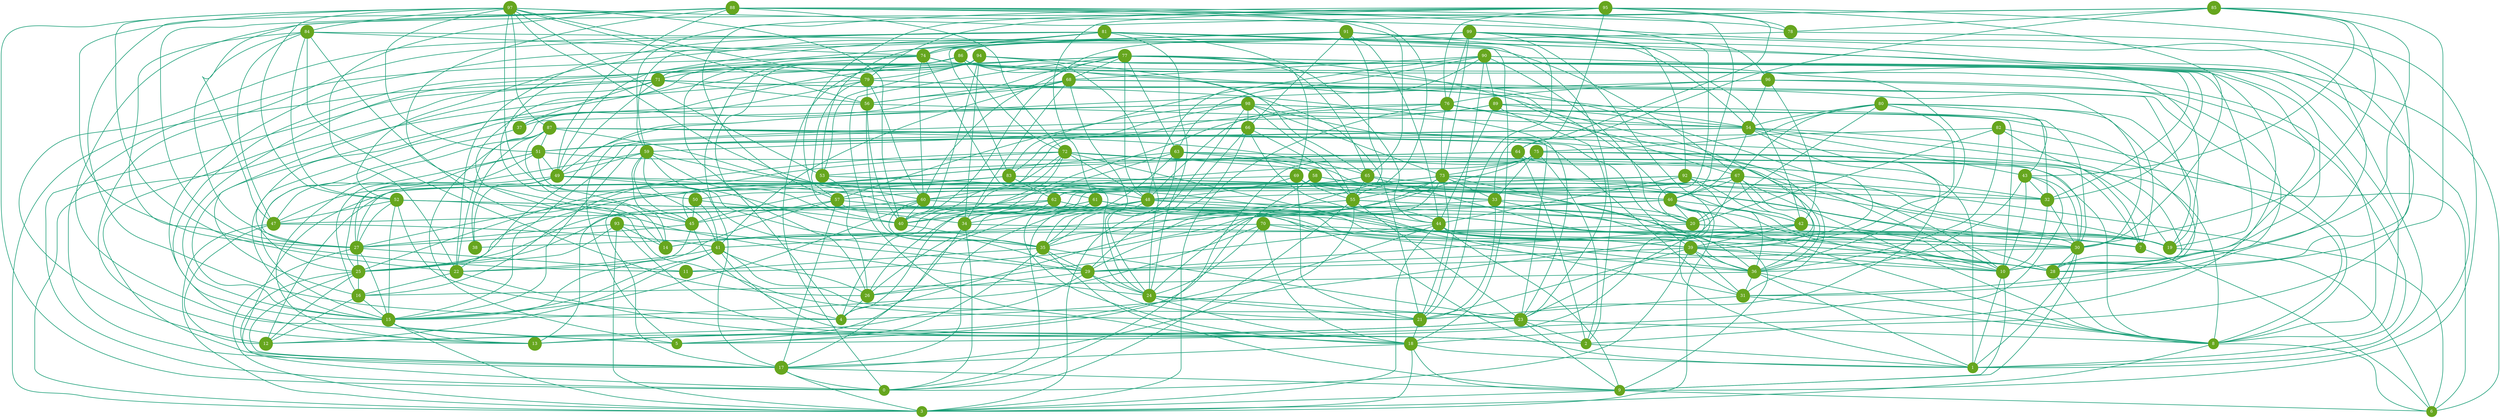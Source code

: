 graph g {
  node [style=bold, shape=circle, colorscheme=dark28, color=5, fontcolor=white, style=filled]
  edge [style=bold, colorscheme=dark28, color=1]
  0
  1
  2
  2 -- 1
  3
  4
  5
  6
  7
  7 -- 6
  8
  8 -- 3
  8 -- 6
  9
  9 -- 3
  9 -- 6
  10
  10 -- 1
  10 -- 9
  11
  12
  13
  14
  15
  15 -- 3
  15 -- 5
  15 -- 13
  16
  16 -- 12
  16 -- 15
  17
  17 -- 0
  17 -- 3
  17 -- 9
  18
  18 -- 1
  18 -- 3
  18 -- 9
  18 -- 17
  19
  19 -- 6
  20
  20 -- 14
  20 -- 19
  21
  21 -- 18
  22
  22 -- 2
  22 -- 16
  23
  23 -- 2
  23 -- 8
  23 -- 9
  23 -- 12
  23 -- 13
  24
  24 -- 18
  24 -- 21
  24 -- 23
  25
  25 -- 0
  25 -- 12
  25 -- 16
  25 -- 17
  26
  26 -- 4
  27
  27 -- 3
  27 -- 11
  27 -- 15
  27 -- 25
  28
  28 -- 8
  29
  29 -- 12
  29 -- 21
  29 -- 24
  29 -- 26
  30
  30 -- 1
  30 -- 9
  30 -- 28
  30 -- 29
  31
  31 -- 8
  31 -- 21
  32
  32 -- 10
  32 -- 30
  33
  33 -- 14
  33 -- 20
  33 -- 21
  33 -- 28
  34
  34 -- 0
  34 -- 7
  34 -- 17
  35
  35 -- 5
  35 -- 9
  35 -- 11
  35 -- 23
  35 -- 29
  36
  36 -- 1
  36 -- 8
  36 -- 16
  36 -- 31
  37
  37 -- 27
  38
  39
  39 -- 0
  39 -- 10
  39 -- 21
  39 -- 28
  39 -- 29
  39 -- 31
  39 -- 36
  40
  40 -- 35
  41
  41 -- 2
  41 -- 12
  41 -- 15
  41 -- 22
  41 -- 23
  41 -- 26
  42
  42 -- 4
  42 -- 28
  42 -- 29
  42 -- 30
  42 -- 39
  43
  43 -- 10
  43 -- 13
  43 -- 30
  43 -- 32
  43 -- 36
  44
  44 -- 3
  44 -- 9
  44 -- 13
  44 -- 26
  44 -- 28
  44 -- 39
  45
  45 -- 4
  45 -- 22
  45 -- 27
  46
  46 -- 1
  46 -- 5
  46 -- 8
  46 -- 10
  46 -- 11
  46 -- 20
  46 -- 25
  46 -- 42
  47
  47 -- 3
  47 -- 12
  47 -- 41
  48
  48 -- 5
  48 -- 17
  48 -- 24
  48 -- 30
  48 -- 34
  48 -- 35
  48 -- 39
  49
  49 -- 25
  49 -- 27
  49 -- 29
  49 -- 36
  49 -- 38
  49 -- 46
  50
  50 -- 40
  50 -- 41
  50 -- 45
  51
  51 -- 10
  51 -- 13
  51 -- 27
  51 -- 29
  51 -- 47
  51 -- 49
  52
  52 -- 4
  52 -- 7
  52 -- 10
  52 -- 15
  52 -- 24
  52 -- 27
  52 -- 47
  53
  53 -- 26
  53 -- 44
  54
  54 -- 1
  54 -- 6
  54 -- 15
  54 -- 23
  54 -- 28
  54 -- 43
  54 -- 46
  54 -- 51
  55
  55 -- 0
  55 -- 17
  55 -- 20
  55 -- 23
  55 -- 30
  55 -- 35
  56
  56 -- 15
  56 -- 35
  56 -- 40
  56 -- 54
  57
  57 -- 1
  57 -- 15
  57 -- 17
  57 -- 39
  57 -- 45
  58
  58 -- 5
  58 -- 30
  58 -- 32
  58 -- 50
  59
  59 -- 14
  59 -- 16
  59 -- 35
  59 -- 40
  59 -- 41
  59 -- 45
  59 -- 48
  59 -- 49
  60
  60 -- 13
  60 -- 15
  60 -- 30
  60 -- 35
  60 -- 39
  60 -- 40
  60 -- 47
  61
  61 -- 18
  61 -- 20
  61 -- 26
  61 -- 28
  61 -- 40
  62
  62 -- 25
  62 -- 28
  62 -- 34
  62 -- 40
  63
  63 -- 0
  63 -- 7
  63 -- 17
  63 -- 33
  63 -- 35
  63 -- 41
  63 -- 58
  64
  64 -- 2
  64 -- 36
  64 -- 47
  64 -- 53
  65
  65 -- 10
  65 -- 17
  65 -- 36
  65 -- 45
  65 -- 55
  66
  66 -- 3
  66 -- 10
  66 -- 15
  66 -- 19
  66 -- 29
  66 -- 44
  66 -- 55
  66 -- 59
  67
  67 -- 8
  67 -- 23
  67 -- 32
  67 -- 34
  67 -- 36
  67 -- 42
  67 -- 46
  67 -- 48
  67 -- 60
  68
  68 -- 8
  68 -- 15
  68 -- 24
  68 -- 34
  68 -- 41
  68 -- 54
  68 -- 56
  69
  69 -- 21
  69 -- 27
  69 -- 33
  69 -- 46
  69 -- 48
  69 -- 55
  70
  70 -- 15
  70 -- 18
  70 -- 19
  70 -- 24
  70 -- 36
  70 -- 38
  71
  71 -- 0
  71 -- 3
  71 -- 7
  71 -- 16
  71 -- 17
  71 -- 37
  71 -- 49
  71 -- 56
  71 -- 67
  72
  72 -- 4
  72 -- 8
  72 -- 16
  72 -- 25
  72 -- 31
  72 -- 32
  72 -- 40
  72 -- 48
  72 -- 58
  72 -- 60
  73
  73 -- 4
  73 -- 7
  73 -- 19
  73 -- 21
  73 -- 29
  73 -- 33
  73 -- 36
  73 -- 55
  73 -- 57
  73 -- 60
  74
  74 -- 17
  74 -- 19
  74 -- 24
  74 -- 26
  74 -- 39
  74 -- 60
  74 -- 71
  75
  75 -- 0
  75 -- 2
  75 -- 8
  75 -- 26
  75 -- 30
  75 -- 33
  75 -- 35
  75 -- 73
  76
  76 -- 3
  76 -- 31
  76 -- 32
  76 -- 40
  76 -- 48
  76 -- 54
  76 -- 73
  77
  77 -- 8
  77 -- 18
  77 -- 19
  77 -- 25
  77 -- 32
  77 -- 37
  77 -- 44
  77 -- 46
  77 -- 48
  77 -- 56
  77 -- 60
  77 -- 63
  77 -- 65
  77 -- 68
  77 -- 71
  78
  78 -- 28
  78 -- 74
  79
  79 -- 3
  79 -- 19
  79 -- 22
  79 -- 23
  79 -- 56
  79 -- 57
  79 -- 60
  80
  80 -- 10
  80 -- 20
  80 -- 30
  80 -- 39
  80 -- 43
  80 -- 54
  80 -- 67
  80 -- 75
  81
  81 -- 2
  81 -- 6
  81 -- 12
  81 -- 13
  81 -- 18
  81 -- 22
  81 -- 24
  81 -- 53
  81 -- 54
  81 -- 59
  81 -- 69
  81 -- 74
  82
  82 -- 7
  82 -- 8
  82 -- 20
  82 -- 36
  82 -- 51
  83
  83 -- 9
  83 -- 12
  83 -- 19
  83 -- 45
  83 -- 62
  84
  84 -- 11
  84 -- 21
  84 -- 26
  84 -- 27
  84 -- 47
  84 -- 52
  84 -- 67
  84 -- 74
  85
  85 -- 5
  85 -- 10
  85 -- 28
  85 -- 30
  85 -- 43
  85 -- 59
  85 -- 64
  85 -- 78
  86
  86 -- 0
  86 -- 4
  86 -- 8
  86 -- 15
  86 -- 17
  86 -- 21
  86 -- 24
  86 -- 39
  86 -- 71
  86 -- 72
  87
  87 -- 5
  87 -- 14
  87 -- 15
  87 -- 31
  87 -- 38
  87 -- 39
  87 -- 51
  87 -- 61
  87 -- 65
  88
  88 -- 4
  88 -- 20
  88 -- 22
  88 -- 27
  88 -- 45
  88 -- 46
  88 -- 47
  88 -- 49
  88 -- 55
  88 -- 65
  88 -- 72
  88 -- 78
  89
  89 -- 4
  89 -- 5
  89 -- 23
  89 -- 30
  89 -- 44
  89 -- 54
  90
  90 -- 1
  90 -- 10
  90 -- 20
  90 -- 21
  90 -- 48
  90 -- 63
  90 -- 68
  90 -- 83
  90 -- 89
  91
  91 -- 1
  91 -- 21
  91 -- 24
  91 -- 30
  91 -- 44
  91 -- 49
  91 -- 52
  91 -- 66
  91 -- 74
  91 -- 83
  92
  92 -- 6
  92 -- 19
  92 -- 25
  92 -- 34
  92 -- 36
  92 -- 42
  92 -- 44
  92 -- 62
  93
  93 -- 2
  93 -- 3
  93 -- 14
  93 -- 25
  93 -- 27
  93 -- 29
  94
  94 -- 13
  94 -- 14
  94 -- 28
  94 -- 32
  94 -- 34
  94 -- 36
  94 -- 40
  94 -- 53
  94 -- 65
  94 -- 79
  95
  95 -- 9
  95 -- 18
  95 -- 33
  95 -- 34
  95 -- 57
  95 -- 61
  95 -- 64
  95 -- 76
  95 -- 78
  95 -- 79
  96
  96 -- 1
  96 -- 22
  96 -- 31
  96 -- 42
  96 -- 54
  96 -- 76
  97
  97 -- 0
  97 -- 2
  97 -- 22
  97 -- 27
  97 -- 40
  97 -- 50
  97 -- 51
  97 -- 52
  97 -- 53
  97 -- 56
  97 -- 60
  97 -- 79
  97 -- 84
  97 -- 87
  98
  98 -- 10
  98 -- 23
  98 -- 28
  98 -- 35
  98 -- 37
  98 -- 49
  98 -- 55
  98 -- 57
  98 -- 66
  98 -- 73
  98 -- 83
  99
  99 -- 3
  99 -- 15
  99 -- 31
  99 -- 40
  99 -- 42
  99 -- 45
  99 -- 73
  99 -- 76
  99 -- 86
  99 -- 92
  99 -- 96
}
